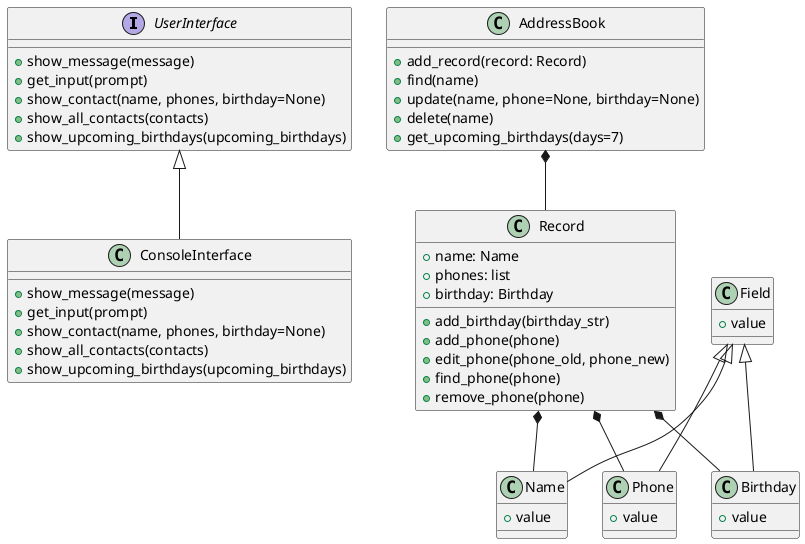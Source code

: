 @startuml

interface UserInterface {
    +show_message(message)
    +get_input(prompt)
    +show_contact(name, phones, birthday=None)
    +show_all_contacts(contacts)
    +show_upcoming_birthdays(upcoming_birthdays)
}

class ConsoleInterface {
    +show_message(message)
    +get_input(prompt)
    +show_contact(name, phones, birthday=None)
    +show_all_contacts(contacts)
    +show_upcoming_birthdays(upcoming_birthdays)
}

UserInterface <|-- ConsoleInterface

class AddressBook {
    +add_record(record: Record)
    +find(name)
    +update(name, phone=None, birthday=None)
    +delete(name)
    +get_upcoming_birthdays(days=7)
}

class Record {
    +name: Name
    +phones: list
    +birthday: Birthday
    +add_birthday(birthday_str)
    +add_phone(phone)
    +edit_phone(phone_old, phone_new)
    +find_phone(phone)
    +remove_phone(phone)
}

class Field {
    +value
}

class Name {
    +value
}

class Phone {
    +value
}

class Birthday {
    +value
}

Field <|-- Name
Field <|-- Phone
Field <|-- Birthday
AddressBook *-- Record
Record *-- Name
Record *-- Phone
Record *-- Birthday

@enduml
